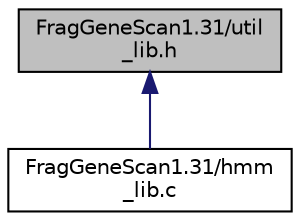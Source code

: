 digraph "FragGeneScan1.31/util_lib.h"
{
 // LATEX_PDF_SIZE
  edge [fontname="Helvetica",fontsize="10",labelfontname="Helvetica",labelfontsize="10"];
  node [fontname="Helvetica",fontsize="10",shape=record];
  Node1 [label="FragGeneScan1.31/util\l_lib.h",height=0.2,width=0.4,color="black", fillcolor="grey75", style="filled", fontcolor="black",tooltip=" "];
  Node1 -> Node2 [dir="back",color="midnightblue",fontsize="10",style="solid"];
  Node2 [label="FragGeneScan1.31/hmm\l_lib.c",height=0.2,width=0.4,color="black", fillcolor="white", style="filled",URL="$hmm__lib_8c.html",tooltip=" "];
}
